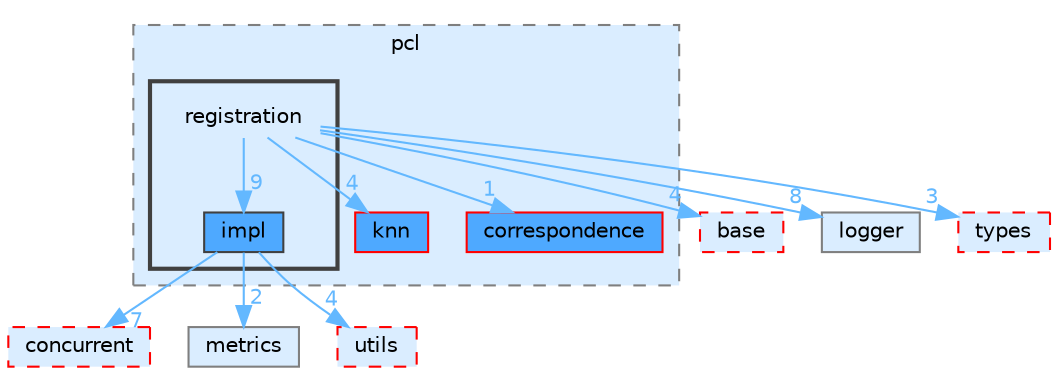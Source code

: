 digraph "src/include/cpp-toolbox/pcl/registration"
{
 // LATEX_PDF_SIZE
  bgcolor="transparent";
  edge [fontname=Helvetica,fontsize=10,labelfontname=Helvetica,labelfontsize=10];
  node [fontname=Helvetica,fontsize=10,shape=box,height=0.2,width=0.4];
  compound=true
  subgraph clusterdir_f66d48d75a3d5d9d9a342840712bf869 {
    graph [ bgcolor="#daedff", pencolor="grey50", label="pcl", fontname=Helvetica,fontsize=10 style="filled,dashed", URL="dir_f66d48d75a3d5d9d9a342840712bf869.html",tooltip=""]
  dir_243df28db0ff42736885b37407e99842 [label="knn", fillcolor="#4ea9ff", color="red", style="filled", URL="dir_243df28db0ff42736885b37407e99842.html",tooltip=""];
  dir_9bd22864257bc944587f30bf5e25cc1c [label="correspondence", fillcolor="#4ea9ff", color="red", style="filled", URL="dir_9bd22864257bc944587f30bf5e25cc1c.html",tooltip=""];
  subgraph clusterdir_0bd0c49aa95dc07b46acbdff3f1b0765 {
    graph [ bgcolor="#daedff", pencolor="grey25", label="", fontname=Helvetica,fontsize=10 style="filled,bold", URL="dir_0bd0c49aa95dc07b46acbdff3f1b0765.html",tooltip=""]
    dir_0bd0c49aa95dc07b46acbdff3f1b0765 [shape=plaintext, label="registration"];
  dir_3138dcc476fc8c0896ac93ef260b5ae6 [label="impl", fillcolor="#4ea9ff", color="grey25", style="filled", URL="dir_3138dcc476fc8c0896ac93ef260b5ae6.html",tooltip=""];
  }
  }
  dir_175064ea02679cf4c3a50b5407502295 [label="base", fillcolor="#daedff", color="red", style="filled,dashed", URL="dir_175064ea02679cf4c3a50b5407502295.html",tooltip=""];
  dir_40d9b6a4c321e73b85093107dc465522 [label="logger", fillcolor="#daedff", color="grey50", style="filled", URL="dir_40d9b6a4c321e73b85093107dc465522.html",tooltip=""];
  dir_53097c1fb4416aacf03fa23589a54650 [label="concurrent", fillcolor="#daedff", color="red", style="filled,dashed", URL="dir_53097c1fb4416aacf03fa23589a54650.html",tooltip=""];
  dir_8fad4626683566b36de06301c858df30 [label="metrics", fillcolor="#daedff", color="grey50", style="filled", URL="dir_8fad4626683566b36de06301c858df30.html",tooltip=""];
  dir_d073c017754f5bdb7e8e1de8ad13b99a [label="types", fillcolor="#daedff", color="red", style="filled,dashed", URL="dir_d073c017754f5bdb7e8e1de8ad13b99a.html",tooltip=""];
  dir_f67a023f401e335084376ee616e38b67 [label="utils", fillcolor="#daedff", color="red", style="filled,dashed", URL="dir_f67a023f401e335084376ee616e38b67.html",tooltip=""];
  dir_0bd0c49aa95dc07b46acbdff3f1b0765->dir_175064ea02679cf4c3a50b5407502295 [headlabel="4", labeldistance=1.5 headhref="dir_000040_000000.html" href="dir_000040_000000.html" color="steelblue1" fontcolor="steelblue1"];
  dir_0bd0c49aa95dc07b46acbdff3f1b0765->dir_243df28db0ff42736885b37407e99842 [headlabel="4", labeldistance=1.5 headhref="dir_000040_000031.html" href="dir_000040_000031.html" color="steelblue1" fontcolor="steelblue1"];
  dir_0bd0c49aa95dc07b46acbdff3f1b0765->dir_3138dcc476fc8c0896ac93ef260b5ae6 [headlabel="9", labeldistance=1.5 headhref="dir_000040_000026.html" href="dir_000040_000026.html" color="steelblue1" fontcolor="steelblue1"];
  dir_0bd0c49aa95dc07b46acbdff3f1b0765->dir_40d9b6a4c321e73b85093107dc465522 [headlabel="8", labeldistance=1.5 headhref="dir_000040_000032.html" href="dir_000040_000032.html" color="steelblue1" fontcolor="steelblue1"];
  dir_0bd0c49aa95dc07b46acbdff3f1b0765->dir_9bd22864257bc944587f30bf5e25cc1c [headlabel="1", labeldistance=1.5 headhref="dir_000040_000003.html" href="dir_000040_000003.html" color="steelblue1" fontcolor="steelblue1"];
  dir_0bd0c49aa95dc07b46acbdff3f1b0765->dir_d073c017754f5bdb7e8e1de8ad13b99a [headlabel="3", labeldistance=1.5 headhref="dir_000040_000042.html" href="dir_000040_000042.html" color="steelblue1" fontcolor="steelblue1"];
  dir_3138dcc476fc8c0896ac93ef260b5ae6->dir_53097c1fb4416aacf03fa23589a54650 [headlabel="7", labeldistance=1.5 headhref="dir_000026_000001.html" href="dir_000026_000001.html" color="steelblue1" fontcolor="steelblue1"];
  dir_3138dcc476fc8c0896ac93ef260b5ae6->dir_8fad4626683566b36de06301c858df30 [headlabel="2", labeldistance=1.5 headhref="dir_000026_000036.html" href="dir_000026_000036.html" color="steelblue1" fontcolor="steelblue1"];
  dir_3138dcc476fc8c0896ac93ef260b5ae6->dir_f67a023f401e335084376ee616e38b67 [headlabel="4", labeldistance=1.5 headhref="dir_000026_000043.html" href="dir_000026_000043.html" color="steelblue1" fontcolor="steelblue1"];
}

